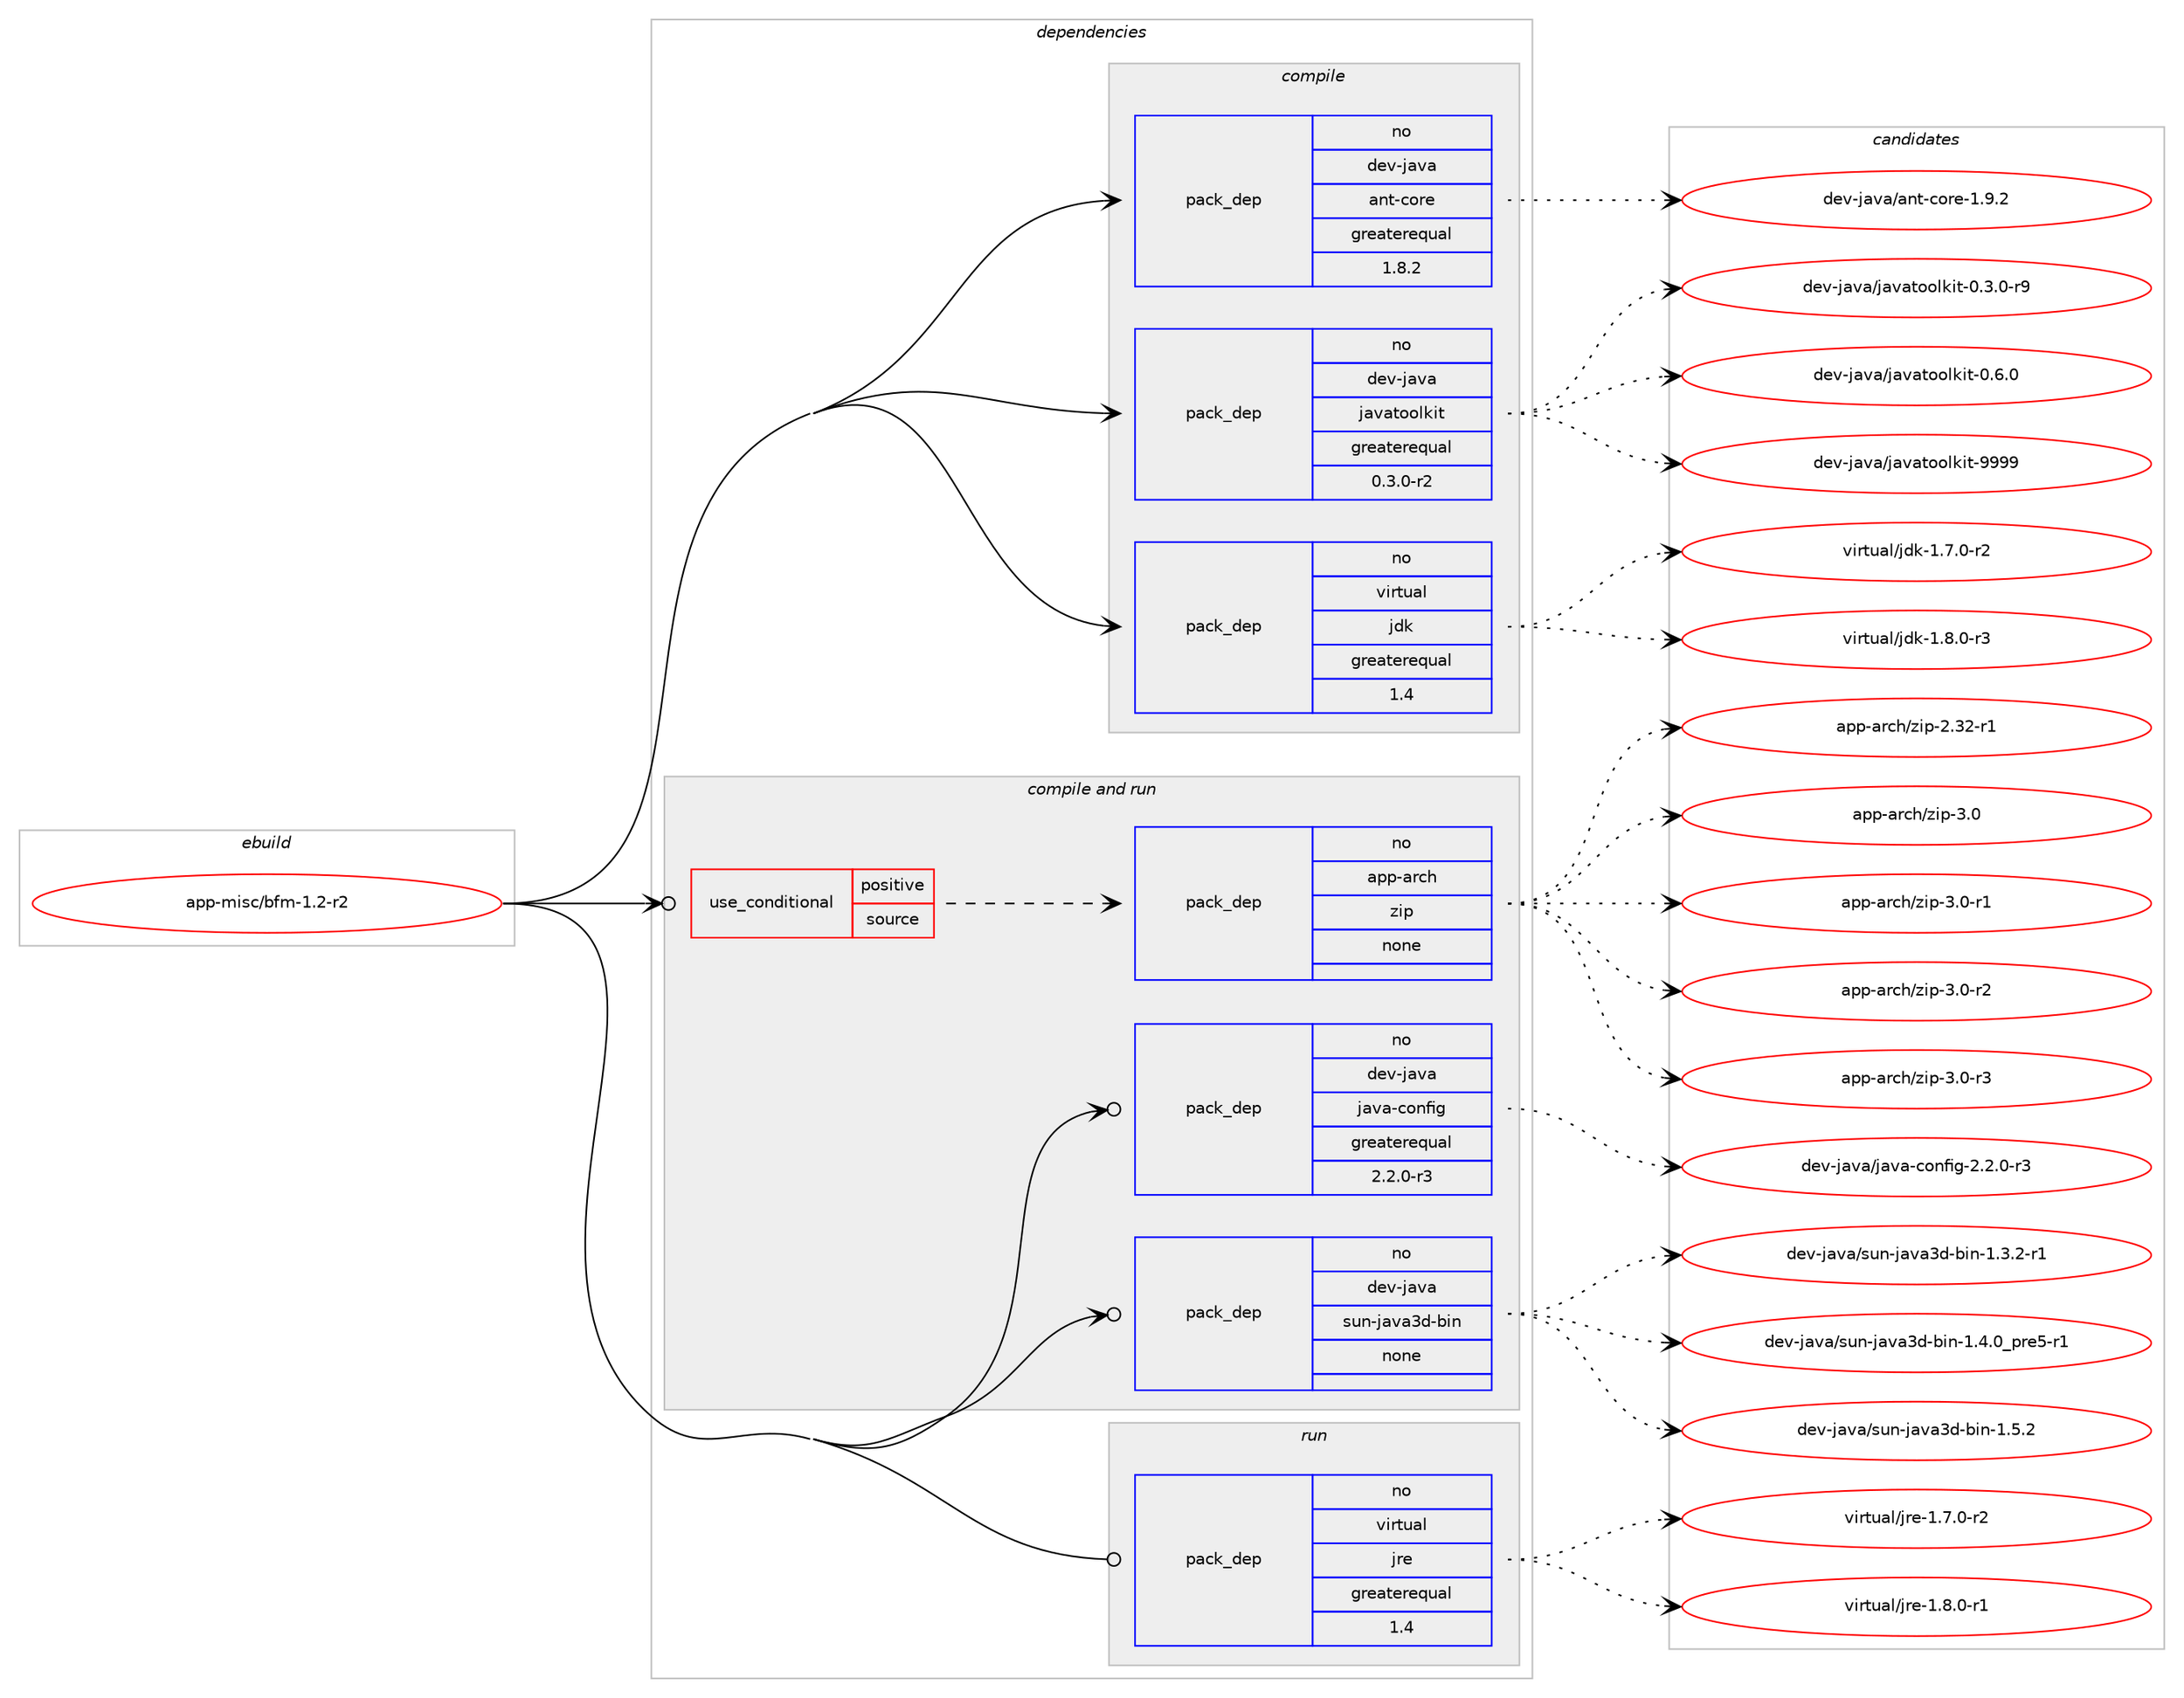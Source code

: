 digraph prolog {

# *************
# Graph options
# *************

newrank=true;
concentrate=true;
compound=true;
graph [rankdir=LR,fontname=Helvetica,fontsize=10,ranksep=1.5];#, ranksep=2.5, nodesep=0.2];
edge  [arrowhead=vee];
node  [fontname=Helvetica,fontsize=10];

# **********
# The ebuild
# **********

subgraph cluster_leftcol {
color=gray;
rank=same;
label=<<i>ebuild</i>>;
id [label="app-misc/bfm-1.2-r2", color=red, width=4, href="../app-misc/bfm-1.2-r2.svg"];
}

# ****************
# The dependencies
# ****************

subgraph cluster_midcol {
color=gray;
label=<<i>dependencies</i>>;
subgraph cluster_compile {
fillcolor="#eeeeee";
style=filled;
label=<<i>compile</i>>;
subgraph pack32297 {
dependency45225 [label=<<TABLE BORDER="0" CELLBORDER="1" CELLSPACING="0" CELLPADDING="4" WIDTH="220"><TR><TD ROWSPAN="6" CELLPADDING="30">pack_dep</TD></TR><TR><TD WIDTH="110">no</TD></TR><TR><TD>dev-java</TD></TR><TR><TD>ant-core</TD></TR><TR><TD>greaterequal</TD></TR><TR><TD>1.8.2</TD></TR></TABLE>>, shape=none, color=blue];
}
id:e -> dependency45225:w [weight=20,style="solid",arrowhead="vee"];
subgraph pack32298 {
dependency45226 [label=<<TABLE BORDER="0" CELLBORDER="1" CELLSPACING="0" CELLPADDING="4" WIDTH="220"><TR><TD ROWSPAN="6" CELLPADDING="30">pack_dep</TD></TR><TR><TD WIDTH="110">no</TD></TR><TR><TD>dev-java</TD></TR><TR><TD>javatoolkit</TD></TR><TR><TD>greaterequal</TD></TR><TR><TD>0.3.0-r2</TD></TR></TABLE>>, shape=none, color=blue];
}
id:e -> dependency45226:w [weight=20,style="solid",arrowhead="vee"];
subgraph pack32299 {
dependency45227 [label=<<TABLE BORDER="0" CELLBORDER="1" CELLSPACING="0" CELLPADDING="4" WIDTH="220"><TR><TD ROWSPAN="6" CELLPADDING="30">pack_dep</TD></TR><TR><TD WIDTH="110">no</TD></TR><TR><TD>virtual</TD></TR><TR><TD>jdk</TD></TR><TR><TD>greaterequal</TD></TR><TR><TD>1.4</TD></TR></TABLE>>, shape=none, color=blue];
}
id:e -> dependency45227:w [weight=20,style="solid",arrowhead="vee"];
}
subgraph cluster_compileandrun {
fillcolor="#eeeeee";
style=filled;
label=<<i>compile and run</i>>;
subgraph cond12184 {
dependency45228 [label=<<TABLE BORDER="0" CELLBORDER="1" CELLSPACING="0" CELLPADDING="4"><TR><TD ROWSPAN="3" CELLPADDING="10">use_conditional</TD></TR><TR><TD>positive</TD></TR><TR><TD>source</TD></TR></TABLE>>, shape=none, color=red];
subgraph pack32300 {
dependency45229 [label=<<TABLE BORDER="0" CELLBORDER="1" CELLSPACING="0" CELLPADDING="4" WIDTH="220"><TR><TD ROWSPAN="6" CELLPADDING="30">pack_dep</TD></TR><TR><TD WIDTH="110">no</TD></TR><TR><TD>app-arch</TD></TR><TR><TD>zip</TD></TR><TR><TD>none</TD></TR><TR><TD></TD></TR></TABLE>>, shape=none, color=blue];
}
dependency45228:e -> dependency45229:w [weight=20,style="dashed",arrowhead="vee"];
}
id:e -> dependency45228:w [weight=20,style="solid",arrowhead="odotvee"];
subgraph pack32301 {
dependency45230 [label=<<TABLE BORDER="0" CELLBORDER="1" CELLSPACING="0" CELLPADDING="4" WIDTH="220"><TR><TD ROWSPAN="6" CELLPADDING="30">pack_dep</TD></TR><TR><TD WIDTH="110">no</TD></TR><TR><TD>dev-java</TD></TR><TR><TD>java-config</TD></TR><TR><TD>greaterequal</TD></TR><TR><TD>2.2.0-r3</TD></TR></TABLE>>, shape=none, color=blue];
}
id:e -> dependency45230:w [weight=20,style="solid",arrowhead="odotvee"];
subgraph pack32302 {
dependency45231 [label=<<TABLE BORDER="0" CELLBORDER="1" CELLSPACING="0" CELLPADDING="4" WIDTH="220"><TR><TD ROWSPAN="6" CELLPADDING="30">pack_dep</TD></TR><TR><TD WIDTH="110">no</TD></TR><TR><TD>dev-java</TD></TR><TR><TD>sun-java3d-bin</TD></TR><TR><TD>none</TD></TR><TR><TD></TD></TR></TABLE>>, shape=none, color=blue];
}
id:e -> dependency45231:w [weight=20,style="solid",arrowhead="odotvee"];
}
subgraph cluster_run {
fillcolor="#eeeeee";
style=filled;
label=<<i>run</i>>;
subgraph pack32303 {
dependency45232 [label=<<TABLE BORDER="0" CELLBORDER="1" CELLSPACING="0" CELLPADDING="4" WIDTH="220"><TR><TD ROWSPAN="6" CELLPADDING="30">pack_dep</TD></TR><TR><TD WIDTH="110">no</TD></TR><TR><TD>virtual</TD></TR><TR><TD>jre</TD></TR><TR><TD>greaterequal</TD></TR><TR><TD>1.4</TD></TR></TABLE>>, shape=none, color=blue];
}
id:e -> dependency45232:w [weight=20,style="solid",arrowhead="odot"];
}
}

# **************
# The candidates
# **************

subgraph cluster_choices {
rank=same;
color=gray;
label=<<i>candidates</i>>;

subgraph choice32297 {
color=black;
nodesep=1;
choice10010111845106971189747971101164599111114101454946574650 [label="dev-java/ant-core-1.9.2", color=red, width=4,href="../dev-java/ant-core-1.9.2.svg"];
dependency45225:e -> choice10010111845106971189747971101164599111114101454946574650:w [style=dotted,weight="100"];
}
subgraph choice32298 {
color=black;
nodesep=1;
choice1001011184510697118974710697118971161111111081071051164548465146484511457 [label="dev-java/javatoolkit-0.3.0-r9", color=red, width=4,href="../dev-java/javatoolkit-0.3.0-r9.svg"];
choice100101118451069711897471069711897116111111108107105116454846544648 [label="dev-java/javatoolkit-0.6.0", color=red, width=4,href="../dev-java/javatoolkit-0.6.0.svg"];
choice1001011184510697118974710697118971161111111081071051164557575757 [label="dev-java/javatoolkit-9999", color=red, width=4,href="../dev-java/javatoolkit-9999.svg"];
dependency45226:e -> choice1001011184510697118974710697118971161111111081071051164548465146484511457:w [style=dotted,weight="100"];
dependency45226:e -> choice100101118451069711897471069711897116111111108107105116454846544648:w [style=dotted,weight="100"];
dependency45226:e -> choice1001011184510697118974710697118971161111111081071051164557575757:w [style=dotted,weight="100"];
}
subgraph choice32299 {
color=black;
nodesep=1;
choice11810511411611797108471061001074549465546484511450 [label="virtual/jdk-1.7.0-r2", color=red, width=4,href="../virtual/jdk-1.7.0-r2.svg"];
choice11810511411611797108471061001074549465646484511451 [label="virtual/jdk-1.8.0-r3", color=red, width=4,href="../virtual/jdk-1.8.0-r3.svg"];
dependency45227:e -> choice11810511411611797108471061001074549465546484511450:w [style=dotted,weight="100"];
dependency45227:e -> choice11810511411611797108471061001074549465646484511451:w [style=dotted,weight="100"];
}
subgraph choice32300 {
color=black;
nodesep=1;
choice971121124597114991044712210511245504651504511449 [label="app-arch/zip-2.32-r1", color=red, width=4,href="../app-arch/zip-2.32-r1.svg"];
choice971121124597114991044712210511245514648 [label="app-arch/zip-3.0", color=red, width=4,href="../app-arch/zip-3.0.svg"];
choice9711211245971149910447122105112455146484511449 [label="app-arch/zip-3.0-r1", color=red, width=4,href="../app-arch/zip-3.0-r1.svg"];
choice9711211245971149910447122105112455146484511450 [label="app-arch/zip-3.0-r2", color=red, width=4,href="../app-arch/zip-3.0-r2.svg"];
choice9711211245971149910447122105112455146484511451 [label="app-arch/zip-3.0-r3", color=red, width=4,href="../app-arch/zip-3.0-r3.svg"];
dependency45229:e -> choice971121124597114991044712210511245504651504511449:w [style=dotted,weight="100"];
dependency45229:e -> choice971121124597114991044712210511245514648:w [style=dotted,weight="100"];
dependency45229:e -> choice9711211245971149910447122105112455146484511449:w [style=dotted,weight="100"];
dependency45229:e -> choice9711211245971149910447122105112455146484511450:w [style=dotted,weight="100"];
dependency45229:e -> choice9711211245971149910447122105112455146484511451:w [style=dotted,weight="100"];
}
subgraph choice32301 {
color=black;
nodesep=1;
choice10010111845106971189747106971189745991111101021051034550465046484511451 [label="dev-java/java-config-2.2.0-r3", color=red, width=4,href="../dev-java/java-config-2.2.0-r3.svg"];
dependency45230:e -> choice10010111845106971189747106971189745991111101021051034550465046484511451:w [style=dotted,weight="100"];
}
subgraph choice32302 {
color=black;
nodesep=1;
choice100101118451069711897471151171104510697118975110045981051104549465146504511449 [label="dev-java/sun-java3d-bin-1.3.2-r1", color=red, width=4,href="../dev-java/sun-java3d-bin-1.3.2-r1.svg"];
choice1001011184510697118974711511711045106971189751100459810511045494652464895112114101534511449 [label="dev-java/sun-java3d-bin-1.4.0_pre5-r1", color=red, width=4,href="../dev-java/sun-java3d-bin-1.4.0_pre5-r1.svg"];
choice10010111845106971189747115117110451069711897511004598105110454946534650 [label="dev-java/sun-java3d-bin-1.5.2", color=red, width=4,href="../dev-java/sun-java3d-bin-1.5.2.svg"];
dependency45231:e -> choice100101118451069711897471151171104510697118975110045981051104549465146504511449:w [style=dotted,weight="100"];
dependency45231:e -> choice1001011184510697118974711511711045106971189751100459810511045494652464895112114101534511449:w [style=dotted,weight="100"];
dependency45231:e -> choice10010111845106971189747115117110451069711897511004598105110454946534650:w [style=dotted,weight="100"];
}
subgraph choice32303 {
color=black;
nodesep=1;
choice11810511411611797108471061141014549465546484511450 [label="virtual/jre-1.7.0-r2", color=red, width=4,href="../virtual/jre-1.7.0-r2.svg"];
choice11810511411611797108471061141014549465646484511449 [label="virtual/jre-1.8.0-r1", color=red, width=4,href="../virtual/jre-1.8.0-r1.svg"];
dependency45232:e -> choice11810511411611797108471061141014549465546484511450:w [style=dotted,weight="100"];
dependency45232:e -> choice11810511411611797108471061141014549465646484511449:w [style=dotted,weight="100"];
}
}

}
